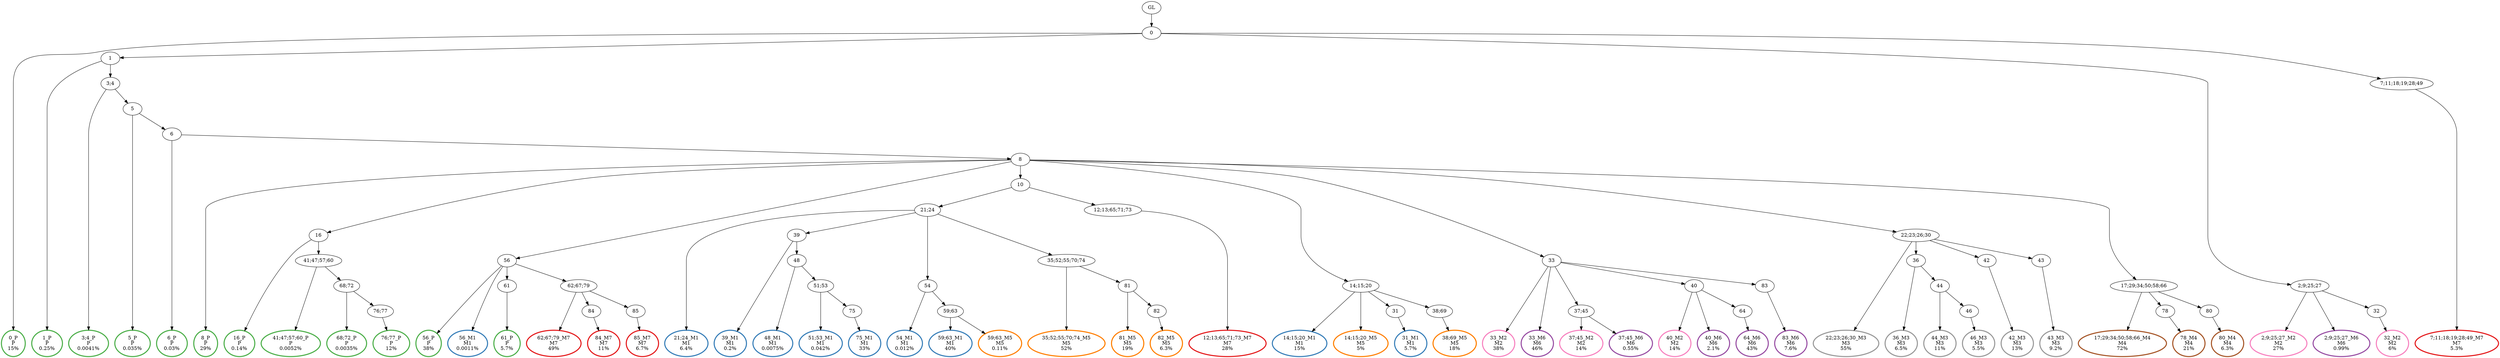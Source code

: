 digraph T {
	{
		rank=same
		98 [penwidth=3,colorscheme=set19,color=3,label="0_P\nP\n15%"]
		96 [penwidth=3,colorscheme=set19,color=3,label="1_P\nP\n0.25%"]
		94 [penwidth=3,colorscheme=set19,color=3,label="3;4_P\nP\n0.0041%"]
		92 [penwidth=3,colorscheme=set19,color=3,label="5_P\nP\n0.035%"]
		90 [penwidth=3,colorscheme=set19,color=3,label="6_P\nP\n0.03%"]
		88 [penwidth=3,colorscheme=set19,color=3,label="8_P\nP\n29%"]
		86 [penwidth=3,colorscheme=set19,color=3,label="16_P\nP\n0.14%"]
		84 [penwidth=3,colorscheme=set19,color=3,label="41;47;57;60_P\nP\n0.0052%"]
		82 [penwidth=3,colorscheme=set19,color=3,label="68;72_P\nP\n0.0035%"]
		80 [penwidth=3,colorscheme=set19,color=3,label="76;77_P\nP\n12%"]
		78 [penwidth=3,colorscheme=set19,color=3,label="56_P\nP\n38%"]
		76 [penwidth=3,colorscheme=set19,color=3,label="61_P\nP\n5.7%"]
		73 [penwidth=3,colorscheme=set19,color=2,label="21;24_M1\nM1\n6.4%"]
		71 [penwidth=3,colorscheme=set19,color=2,label="39_M1\nM1\n0.2%"]
		69 [penwidth=3,colorscheme=set19,color=2,label="48_M1\nM1\n0.0075%"]
		67 [penwidth=3,colorscheme=set19,color=2,label="51;53_M1\nM1\n0.042%"]
		65 [penwidth=3,colorscheme=set19,color=2,label="75_M1\nM1\n33%"]
		63 [penwidth=3,colorscheme=set19,color=2,label="54_M1\nM1\n0.012%"]
		61 [penwidth=3,colorscheme=set19,color=2,label="59;63_M1\nM1\n40%"]
		59 [penwidth=3,colorscheme=set19,color=2,label="14;15;20_M1\nM1\n15%"]
		57 [penwidth=3,colorscheme=set19,color=2,label="31_M1\nM1\n5.7%"]
		56 [penwidth=3,colorscheme=set19,color=2,label="56_M1\nM1\n0.0011%"]
		54 [penwidth=3,colorscheme=set19,color=8,label="33_M2\nM2\n38%"]
		52 [penwidth=3,colorscheme=set19,color=8,label="37;45_M2\nM2\n14%"]
		50 [penwidth=3,colorscheme=set19,color=8,label="40_M2\nM2\n14%"]
		48 [penwidth=3,colorscheme=set19,color=8,label="2;9;25;27_M2\nM2\n27%"]
		46 [penwidth=3,colorscheme=set19,color=8,label="32_M2\nM2\n6%"]
		44 [penwidth=3,colorscheme=set19,color=9,label="22;23;26;30_M3\nM3\n55%"]
		42 [penwidth=3,colorscheme=set19,color=9,label="36_M3\nM3\n6.5%"]
		40 [penwidth=3,colorscheme=set19,color=9,label="44_M3\nM3\n11%"]
		38 [penwidth=3,colorscheme=set19,color=9,label="46_M3\nM3\n5.5%"]
		36 [penwidth=3,colorscheme=set19,color=9,label="42_M3\nM3\n13%"]
		34 [penwidth=3,colorscheme=set19,color=9,label="43_M3\nM3\n9.2%"]
		32 [penwidth=3,colorscheme=set19,color=7,label="17;29;34;50;58;66_M4\nM4\n72%"]
		30 [penwidth=3,colorscheme=set19,color=7,label="78_M4\nM4\n21%"]
		28 [penwidth=3,colorscheme=set19,color=7,label="80_M4\nM4\n6.3%"]
		26 [penwidth=3,colorscheme=set19,color=5,label="35;52;55;70;74_M5\nM5\n52%"]
		24 [penwidth=3,colorscheme=set19,color=5,label="81_M5\nM5\n19%"]
		22 [penwidth=3,colorscheme=set19,color=5,label="82_M5\nM5\n6.3%"]
		21 [penwidth=3,colorscheme=set19,color=5,label="59;63_M5\nM5\n0.11%"]
		20 [penwidth=3,colorscheme=set19,color=5,label="14;15;20_M5\nM5\n5%"]
		18 [penwidth=3,colorscheme=set19,color=5,label="38;69_M5\nM5\n18%"]
		17 [penwidth=3,colorscheme=set19,color=4,label="33_M6\nM6\n46%"]
		16 [penwidth=3,colorscheme=set19,color=4,label="37;45_M6\nM6\n0.55%"]
		15 [penwidth=3,colorscheme=set19,color=4,label="40_M6\nM6\n2.1%"]
		13 [penwidth=3,colorscheme=set19,color=4,label="64_M6\nM6\n43%"]
		11 [penwidth=3,colorscheme=set19,color=4,label="83_M6\nM6\n7.6%"]
		10 [penwidth=3,colorscheme=set19,color=4,label="2;9;25;27_M6\nM6\n0.99%"]
		8 [penwidth=3,colorscheme=set19,color=1,label="12;13;65;71;73_M7\nM7\n28%"]
		6 [penwidth=3,colorscheme=set19,color=1,label="62;67;79_M7\nM7\n49%"]
		4 [penwidth=3,colorscheme=set19,color=1,label="84_M7\nM7\n11%"]
		2 [penwidth=3,colorscheme=set19,color=1,label="85_M7\nM7\n6.7%"]
		0 [penwidth=3,colorscheme=set19,color=1,label="7;11;18;19;28;49_M7\nM7\n5.3%"]
	}
	100 [label="GL"]
	99 [label="0"]
	97 [label="1"]
	95 [label="3;4"]
	93 [label="5"]
	91 [label="6"]
	89 [label="8"]
	87 [label="16"]
	85 [label="41;47;57;60"]
	83 [label="68;72"]
	81 [label="76;77"]
	79 [label="56"]
	77 [label="61"]
	75 [label="10"]
	74 [label="21;24"]
	72 [label="39"]
	70 [label="48"]
	68 [label="51;53"]
	66 [label="75"]
	64 [label="54"]
	62 [label="59;63"]
	60 [label="14;15;20"]
	58 [label="31"]
	55 [label="33"]
	53 [label="37;45"]
	51 [label="40"]
	49 [label="2;9;25;27"]
	47 [label="32"]
	45 [label="22;23;26;30"]
	43 [label="36"]
	41 [label="44"]
	39 [label="46"]
	37 [label="42"]
	35 [label="43"]
	33 [label="17;29;34;50;58;66"]
	31 [label="78"]
	29 [label="80"]
	27 [label="35;52;55;70;74"]
	25 [label="81"]
	23 [label="82"]
	19 [label="38;69"]
	14 [label="64"]
	12 [label="83"]
	9 [label="12;13;65;71;73"]
	7 [label="62;67;79"]
	5 [label="84"]
	3 [label="85"]
	1 [label="7;11;18;19;28;49"]
	100 -> 99
	99 -> 98
	99 -> 97
	99 -> 49
	99 -> 1
	97 -> 96
	97 -> 95
	95 -> 94
	95 -> 93
	93 -> 92
	93 -> 91
	91 -> 90
	91 -> 89
	89 -> 88
	89 -> 87
	89 -> 79
	89 -> 75
	89 -> 60
	89 -> 55
	89 -> 45
	89 -> 33
	87 -> 86
	87 -> 85
	85 -> 84
	85 -> 83
	83 -> 82
	83 -> 81
	81 -> 80
	79 -> 78
	79 -> 77
	79 -> 56
	79 -> 7
	77 -> 76
	75 -> 74
	75 -> 9
	74 -> 73
	74 -> 72
	74 -> 64
	74 -> 27
	72 -> 71
	72 -> 70
	70 -> 69
	70 -> 68
	68 -> 67
	68 -> 66
	66 -> 65
	64 -> 63
	64 -> 62
	62 -> 61
	62 -> 21
	60 -> 59
	60 -> 58
	60 -> 20
	60 -> 19
	58 -> 57
	55 -> 54
	55 -> 53
	55 -> 51
	55 -> 17
	55 -> 12
	53 -> 52
	53 -> 16
	51 -> 50
	51 -> 15
	51 -> 14
	49 -> 48
	49 -> 47
	49 -> 10
	47 -> 46
	45 -> 44
	45 -> 43
	45 -> 37
	45 -> 35
	43 -> 42
	43 -> 41
	41 -> 40
	41 -> 39
	39 -> 38
	37 -> 36
	35 -> 34
	33 -> 32
	33 -> 31
	33 -> 29
	31 -> 30
	29 -> 28
	27 -> 26
	27 -> 25
	25 -> 24
	25 -> 23
	23 -> 22
	19 -> 18
	14 -> 13
	12 -> 11
	9 -> 8
	7 -> 6
	7 -> 5
	7 -> 3
	5 -> 4
	3 -> 2
	1 -> 0
}
